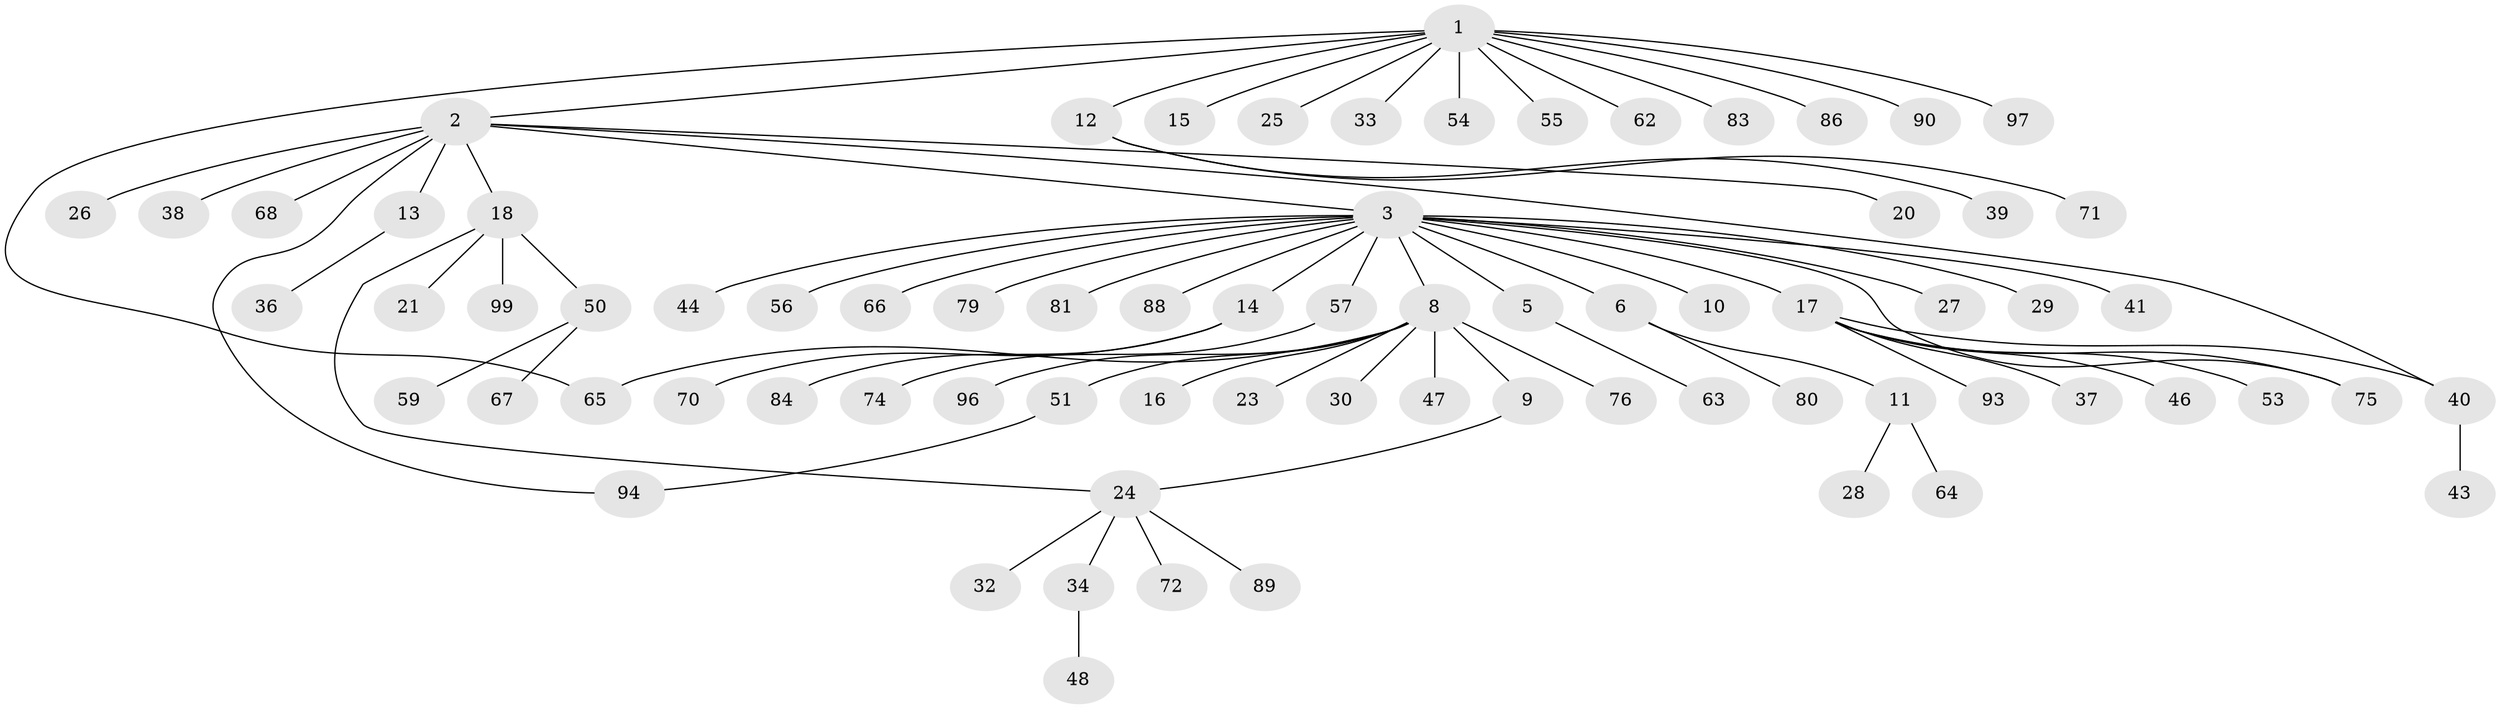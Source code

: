 // original degree distribution, {14: 0.010101010101010102, 10: 0.020202020202020204, 11: 0.010101010101010102, 9: 0.010101010101010102, 2: 0.16161616161616163, 3: 0.0707070707070707, 1: 0.6464646464646465, 4: 0.04040404040404041, 8: 0.010101010101010102, 6: 0.010101010101010102, 7: 0.010101010101010102}
// Generated by graph-tools (version 1.1) at 2025/11/02/27/25 16:11:12]
// undirected, 75 vertices, 79 edges
graph export_dot {
graph [start="1"]
  node [color=gray90,style=filled];
  1 [super="+85"];
  2 [super="+7"];
  3 [super="+4"];
  5;
  6;
  8 [super="+19"];
  9;
  10;
  11 [super="+31"];
  12 [super="+61"];
  13 [super="+49"];
  14 [super="+42"];
  15 [super="+45"];
  16;
  17 [super="+22"];
  18 [super="+60"];
  20;
  21 [super="+52"];
  23;
  24 [super="+78"];
  25;
  26;
  27;
  28;
  29;
  30 [super="+35"];
  32;
  33;
  34 [super="+98"];
  36;
  37;
  38 [super="+92"];
  39;
  40 [super="+58"];
  41 [super="+69"];
  43 [super="+77"];
  44;
  46;
  47;
  48;
  50 [super="+73"];
  51;
  53;
  54;
  55;
  56;
  57 [super="+91"];
  59;
  62;
  63;
  64;
  65;
  66;
  67;
  68;
  70 [super="+87"];
  71;
  72;
  74;
  75 [super="+82"];
  76;
  79;
  80;
  81;
  83;
  84;
  86;
  88;
  89;
  90;
  93;
  94 [super="+95"];
  96;
  97;
  99;
  1 -- 2;
  1 -- 12;
  1 -- 15;
  1 -- 25;
  1 -- 33;
  1 -- 54;
  1 -- 55;
  1 -- 62;
  1 -- 65;
  1 -- 83;
  1 -- 86;
  1 -- 90;
  1 -- 97;
  2 -- 3;
  2 -- 13;
  2 -- 18;
  2 -- 20;
  2 -- 26;
  2 -- 38;
  2 -- 40;
  2 -- 94;
  2 -- 68;
  3 -- 5;
  3 -- 6;
  3 -- 14;
  3 -- 27;
  3 -- 57;
  3 -- 66;
  3 -- 75;
  3 -- 79;
  3 -- 81;
  3 -- 8;
  3 -- 41;
  3 -- 10;
  3 -- 44;
  3 -- 17;
  3 -- 56;
  3 -- 88;
  3 -- 29;
  5 -- 63;
  6 -- 11;
  6 -- 80;
  8 -- 9;
  8 -- 16;
  8 -- 23;
  8 -- 30;
  8 -- 47;
  8 -- 65;
  8 -- 76;
  8 -- 96;
  8 -- 51;
  9 -- 24;
  11 -- 28;
  11 -- 64;
  12 -- 39;
  12 -- 71;
  13 -- 36;
  14 -- 70;
  14 -- 84;
  17 -- 37;
  17 -- 46;
  17 -- 53;
  17 -- 93;
  17 -- 75;
  17 -- 40;
  18 -- 21;
  18 -- 24;
  18 -- 50;
  18 -- 99;
  24 -- 32;
  24 -- 34;
  24 -- 72;
  24 -- 89;
  34 -- 48;
  40 -- 43;
  50 -- 59;
  50 -- 67;
  51 -- 94;
  57 -- 74;
}
